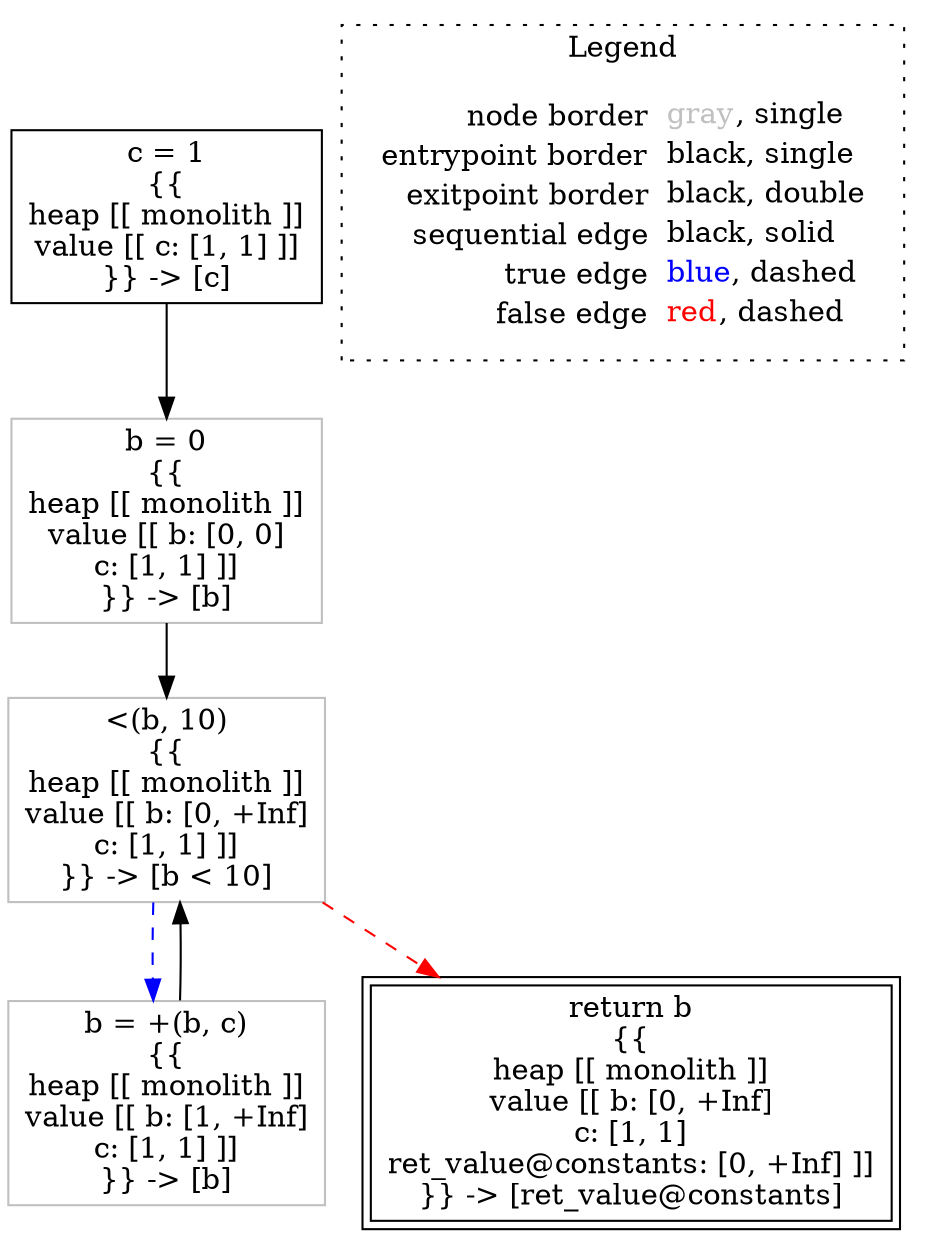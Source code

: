 digraph {
	"node0" [shape="rect",color="black",label=<c = 1<BR/>{{<BR/>heap [[ monolith ]]<BR/>value [[ c: [1, 1] ]]<BR/>}} -&gt; [c]>];
	"node1" [shape="rect",color="gray",label=<b = +(b, c)<BR/>{{<BR/>heap [[ monolith ]]<BR/>value [[ b: [1, +Inf]<BR/>c: [1, 1] ]]<BR/>}} -&gt; [b]>];
	"node2" [shape="rect",color="gray",label=<b = 0<BR/>{{<BR/>heap [[ monolith ]]<BR/>value [[ b: [0, 0]<BR/>c: [1, 1] ]]<BR/>}} -&gt; [b]>];
	"node3" [shape="rect",color="black",peripheries="2",label=<return b<BR/>{{<BR/>heap [[ monolith ]]<BR/>value [[ b: [0, +Inf]<BR/>c: [1, 1]<BR/>ret_value@constants: [0, +Inf] ]]<BR/>}} -&gt; [ret_value@constants]>];
	"node4" [shape="rect",color="gray",label=<&lt;(b, 10)<BR/>{{<BR/>heap [[ monolith ]]<BR/>value [[ b: [0, +Inf]<BR/>c: [1, 1] ]]<BR/>}} -&gt; [b &lt; 10]>];
	"node1" -> "node4" [color="black"];
	"node0" -> "node2" [color="black"];
	"node2" -> "node4" [color="black"];
	"node4" -> "node1" [color="blue",style="dashed"];
	"node4" -> "node3" [color="red",style="dashed"];
subgraph cluster_legend {
	label="Legend";
	style=dotted;
	node [shape=plaintext];
	"legend" [label=<<table border="0" cellpadding="2" cellspacing="0" cellborder="0"><tr><td align="right">node border&nbsp;</td><td align="left"><font color="gray">gray</font>, single</td></tr><tr><td align="right">entrypoint border&nbsp;</td><td align="left"><font color="black">black</font>, single</td></tr><tr><td align="right">exitpoint border&nbsp;</td><td align="left"><font color="black">black</font>, double</td></tr><tr><td align="right">sequential edge&nbsp;</td><td align="left"><font color="black">black</font>, solid</td></tr><tr><td align="right">true edge&nbsp;</td><td align="left"><font color="blue">blue</font>, dashed</td></tr><tr><td align="right">false edge&nbsp;</td><td align="left"><font color="red">red</font>, dashed</td></tr></table>>];
}

}
